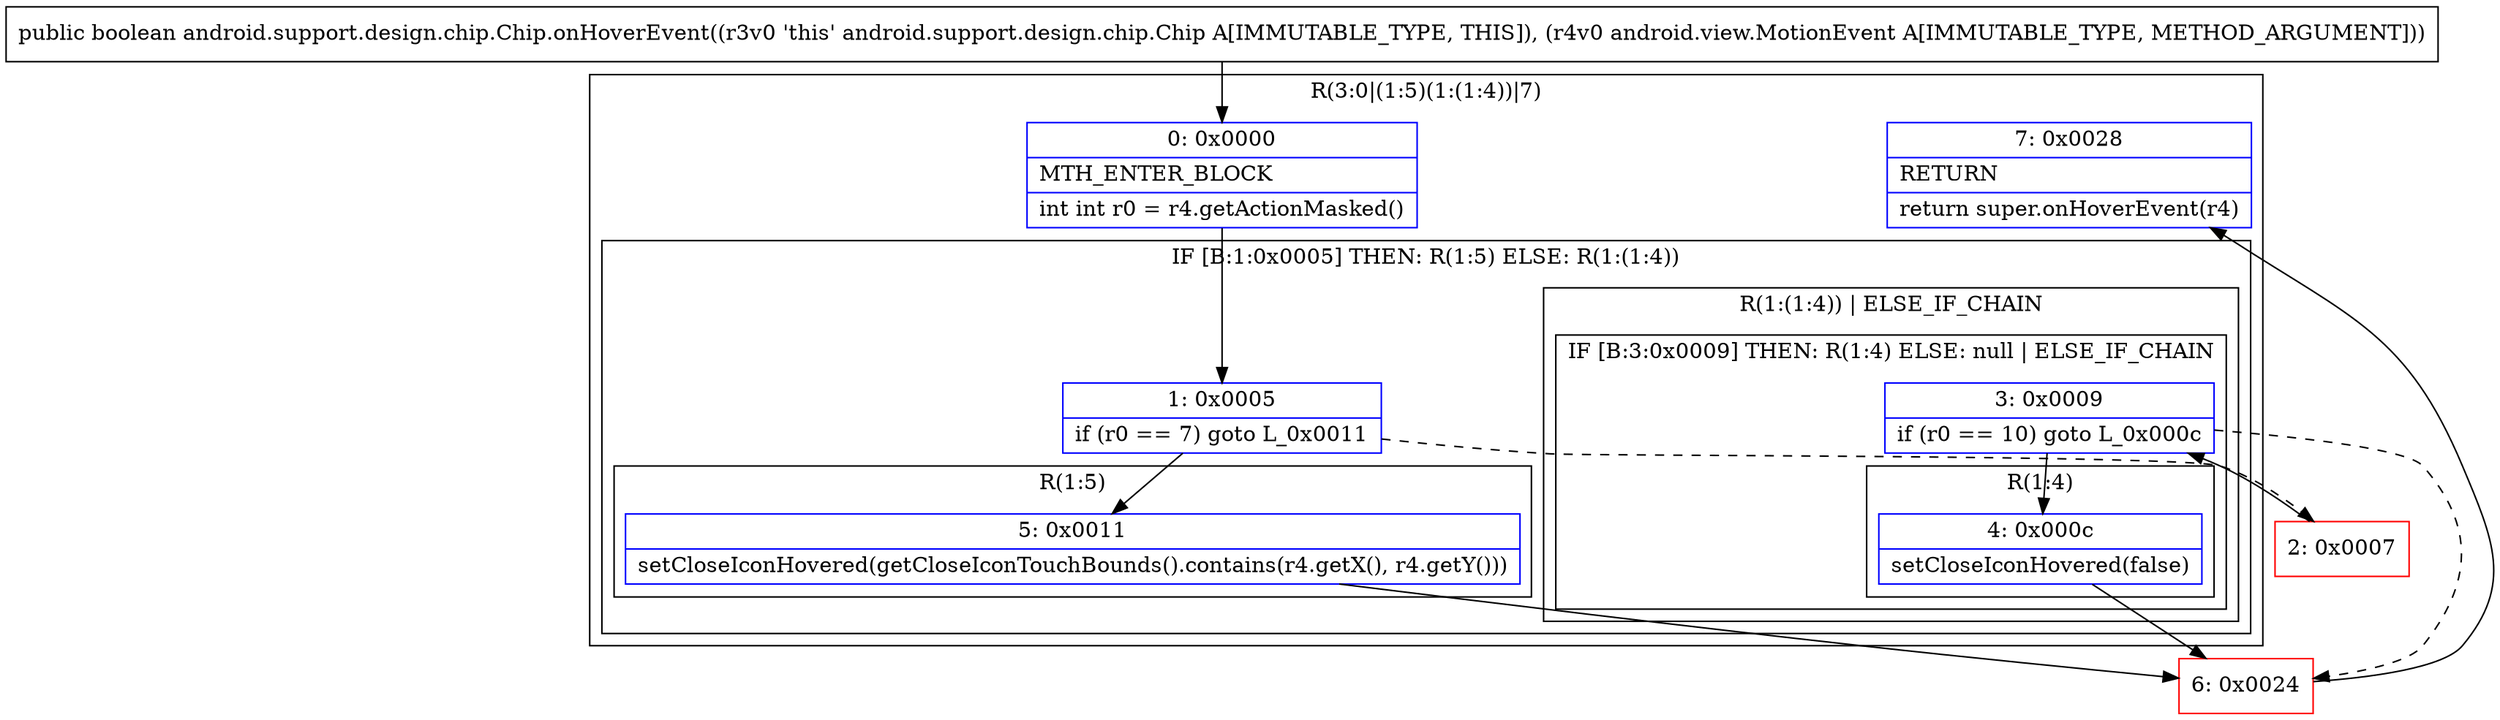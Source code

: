 digraph "CFG forandroid.support.design.chip.Chip.onHoverEvent(Landroid\/view\/MotionEvent;)Z" {
subgraph cluster_Region_812310213 {
label = "R(3:0|(1:5)(1:(1:4))|7)";
node [shape=record,color=blue];
Node_0 [shape=record,label="{0\:\ 0x0000|MTH_ENTER_BLOCK\l|int int r0 = r4.getActionMasked()\l}"];
subgraph cluster_IfRegion_966919009 {
label = "IF [B:1:0x0005] THEN: R(1:5) ELSE: R(1:(1:4))";
node [shape=record,color=blue];
Node_1 [shape=record,label="{1\:\ 0x0005|if (r0 == 7) goto L_0x0011\l}"];
subgraph cluster_Region_2060764435 {
label = "R(1:5)";
node [shape=record,color=blue];
Node_5 [shape=record,label="{5\:\ 0x0011|setCloseIconHovered(getCloseIconTouchBounds().contains(r4.getX(), r4.getY()))\l}"];
}
subgraph cluster_Region_230627488 {
label = "R(1:(1:4)) | ELSE_IF_CHAIN\l";
node [shape=record,color=blue];
subgraph cluster_IfRegion_432459546 {
label = "IF [B:3:0x0009] THEN: R(1:4) ELSE: null | ELSE_IF_CHAIN\l";
node [shape=record,color=blue];
Node_3 [shape=record,label="{3\:\ 0x0009|if (r0 == 10) goto L_0x000c\l}"];
subgraph cluster_Region_893958649 {
label = "R(1:4)";
node [shape=record,color=blue];
Node_4 [shape=record,label="{4\:\ 0x000c|setCloseIconHovered(false)\l}"];
}
}
}
}
Node_7 [shape=record,label="{7\:\ 0x0028|RETURN\l|return super.onHoverEvent(r4)\l}"];
}
Node_2 [shape=record,color=red,label="{2\:\ 0x0007}"];
Node_6 [shape=record,color=red,label="{6\:\ 0x0024}"];
MethodNode[shape=record,label="{public boolean android.support.design.chip.Chip.onHoverEvent((r3v0 'this' android.support.design.chip.Chip A[IMMUTABLE_TYPE, THIS]), (r4v0 android.view.MotionEvent A[IMMUTABLE_TYPE, METHOD_ARGUMENT])) }"];
MethodNode -> Node_0;
Node_0 -> Node_1;
Node_1 -> Node_2[style=dashed];
Node_1 -> Node_5;
Node_5 -> Node_6;
Node_3 -> Node_4;
Node_3 -> Node_6[style=dashed];
Node_4 -> Node_6;
Node_2 -> Node_3;
Node_6 -> Node_7;
}

